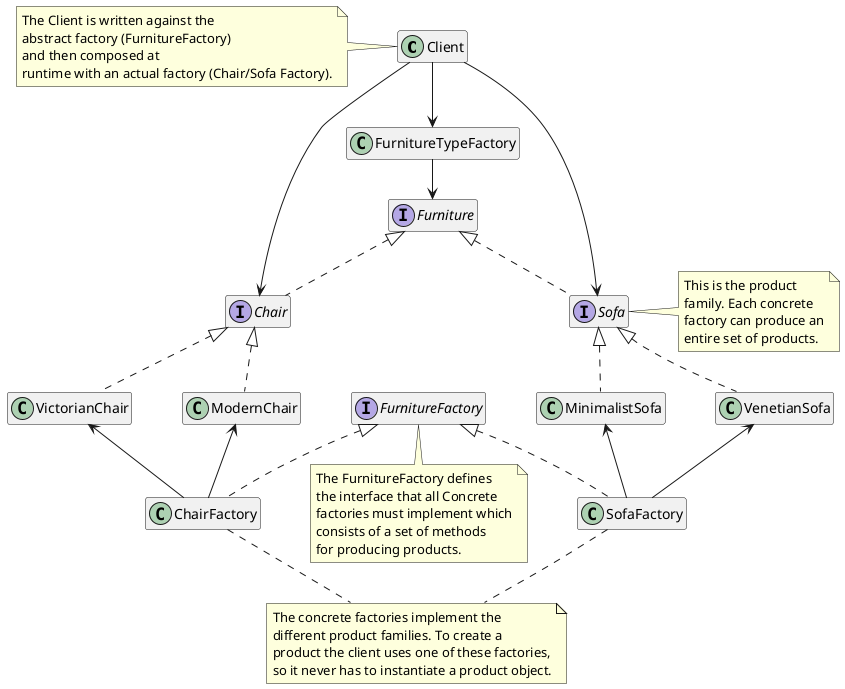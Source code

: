 @startuml
hide empty fields
hide empty methods
skinparam Nodesep 50
skinparam Ranksep 40

class Client

interface Furniture
interface FurnitureFactory
class FurnitureTypeFactory

class ChairFactory
interface Chair
class VictorianChair
class ModernChair

class SofaFactory
interface Sofa
class VenetianSofa
class MinimalistSofa


Client --> FurnitureTypeFactory
Client --> Chair
Client --> Sofa

Furniture <|.. Chair
Furniture <|.. Sofa

FurnitureTypeFactory --> Furniture


Chair <|.. VictorianChair
Chair <|.. ModernChair
Sofa <|.. VenetianSofa
Sofa <|.. MinimalistSofa
VictorianChair <-down- ChairFactory
ModernChair <-down- ChairFactory
VenetianSofa <–down- SofaFactory
MinimalistSofa <–down- SofaFactory

FurnitureFactory <|.. ChairFactory
FurnitureFactory <|.. SofaFactory

note left of Client
The Client is written against the
abstract factory (FurnitureFactory)
and then composed at
runtime with an actual factory (Chair/Sofa Factory).
end note

note bottom of FurnitureFactory
The FurnitureFactory defines
the interface that all Concrete
factories must implement which
consists of a set of methods
for producing products.
end note

note "The concrete factories implement the\ndifferent product families. To create a\nproduct the client uses one of these factories,\nso it never has to instantiate a product object." as n1
ChairFactory .. n1
SofaFactory .. n1

note right of Sofa
This is the product
family. Each concrete
factory can produce an
entire set of products.
end note
@enduml
